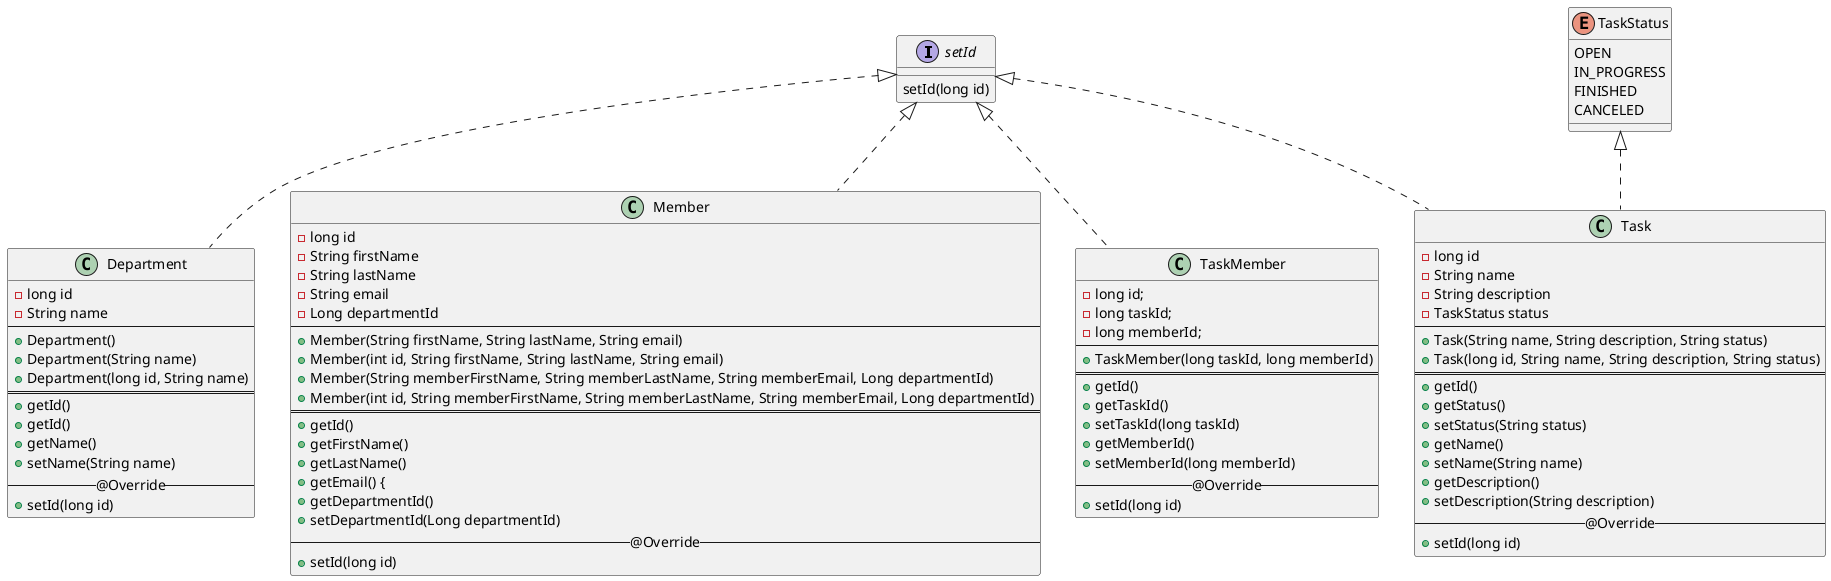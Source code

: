 @startuml

interface setId{
    {method} setId(long id)
}

class Department implements setId {
    {field} - long id
    {field} - String name
    --
    {method} + Department()
    {method} + Department(String name)
    {method} + Department(long id, String name)
    ==
    {method} + getId()
    {method} + getId()
    {method} + getName()
    {method} + setName(String name)
    --@Override--
    {method} + setId(long id)
}

class Member implements setId {
    {field} - long id
    {field} - String firstName
    {field} - String lastName
    {field} - String email
    {field} - Long departmentId
    --
    {method} + Member(String firstName, String lastName, String email)
    {method} + Member(int id, String firstName, String lastName, String email)
    {method} + Member(String memberFirstName, String memberLastName, String memberEmail, Long departmentId)
    {method} + Member(int id, String memberFirstName, String memberLastName, String memberEmail, Long departmentId)
    ==
    {method} + getId()
    {method} + getFirstName()
    {method} + getLastName()
    {method} + getEmail() {
    {method} + getDepartmentId()
    {method} + setDepartmentId(Long departmentId)
    --@Override--
    {method} + setId(long id)
}

class Task implements setId,TaskStatus{
    {field} - long id
    {field} - String name
    {field} - String description
    {field} - TaskStatus status
    --
    {method} + Task(String name, String description, String status)
    {method} + Task(long id, String name, String description, String status)
    ==
    {method} + getId()
    {method} + getStatus()
    {method} + setStatus(String status)
    {method} + getName()
    {method} + setName(String name)
    {method} + getDescription()
    {method} + setDescription(String description)
    --@Override--
    {method} + setId(long id)
}

class TaskMember implements setId{
    {field} - long id;
    {field} - long taskId;
    {field} - long memberId;
    --
    {method} + TaskMember(long taskId, long memberId)
    ==
    {method} + getId()
    {method} + getTaskId()
    {method} + setTaskId(long taskId)
    {method} + getMemberId()
    {method} + setMemberId(long memberId)
    --@Override--
    {method} + setId(long id)
    }

enum TaskStatus {
    OPEN
    IN_PROGRESS
    FINISHED
    CANCELED
    }


@enduml